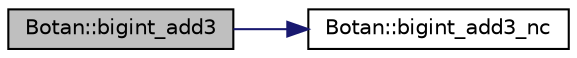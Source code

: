 digraph "Botan::bigint_add3"
{
  edge [fontname="Helvetica",fontsize="10",labelfontname="Helvetica",labelfontsize="10"];
  node [fontname="Helvetica",fontsize="10",shape=record];
  rankdir="LR";
  Node18 [label="Botan::bigint_add3",height=0.2,width=0.4,color="black", fillcolor="grey75", style="filled", fontcolor="black"];
  Node18 -> Node19 [color="midnightblue",fontsize="10",style="solid",fontname="Helvetica"];
  Node19 [label="Botan::bigint_add3_nc",height=0.2,width=0.4,color="black", fillcolor="white", style="filled",URL="$namespace_botan.html#ac6b0c61acfab2f864b2cf3999ca76c01"];
}
